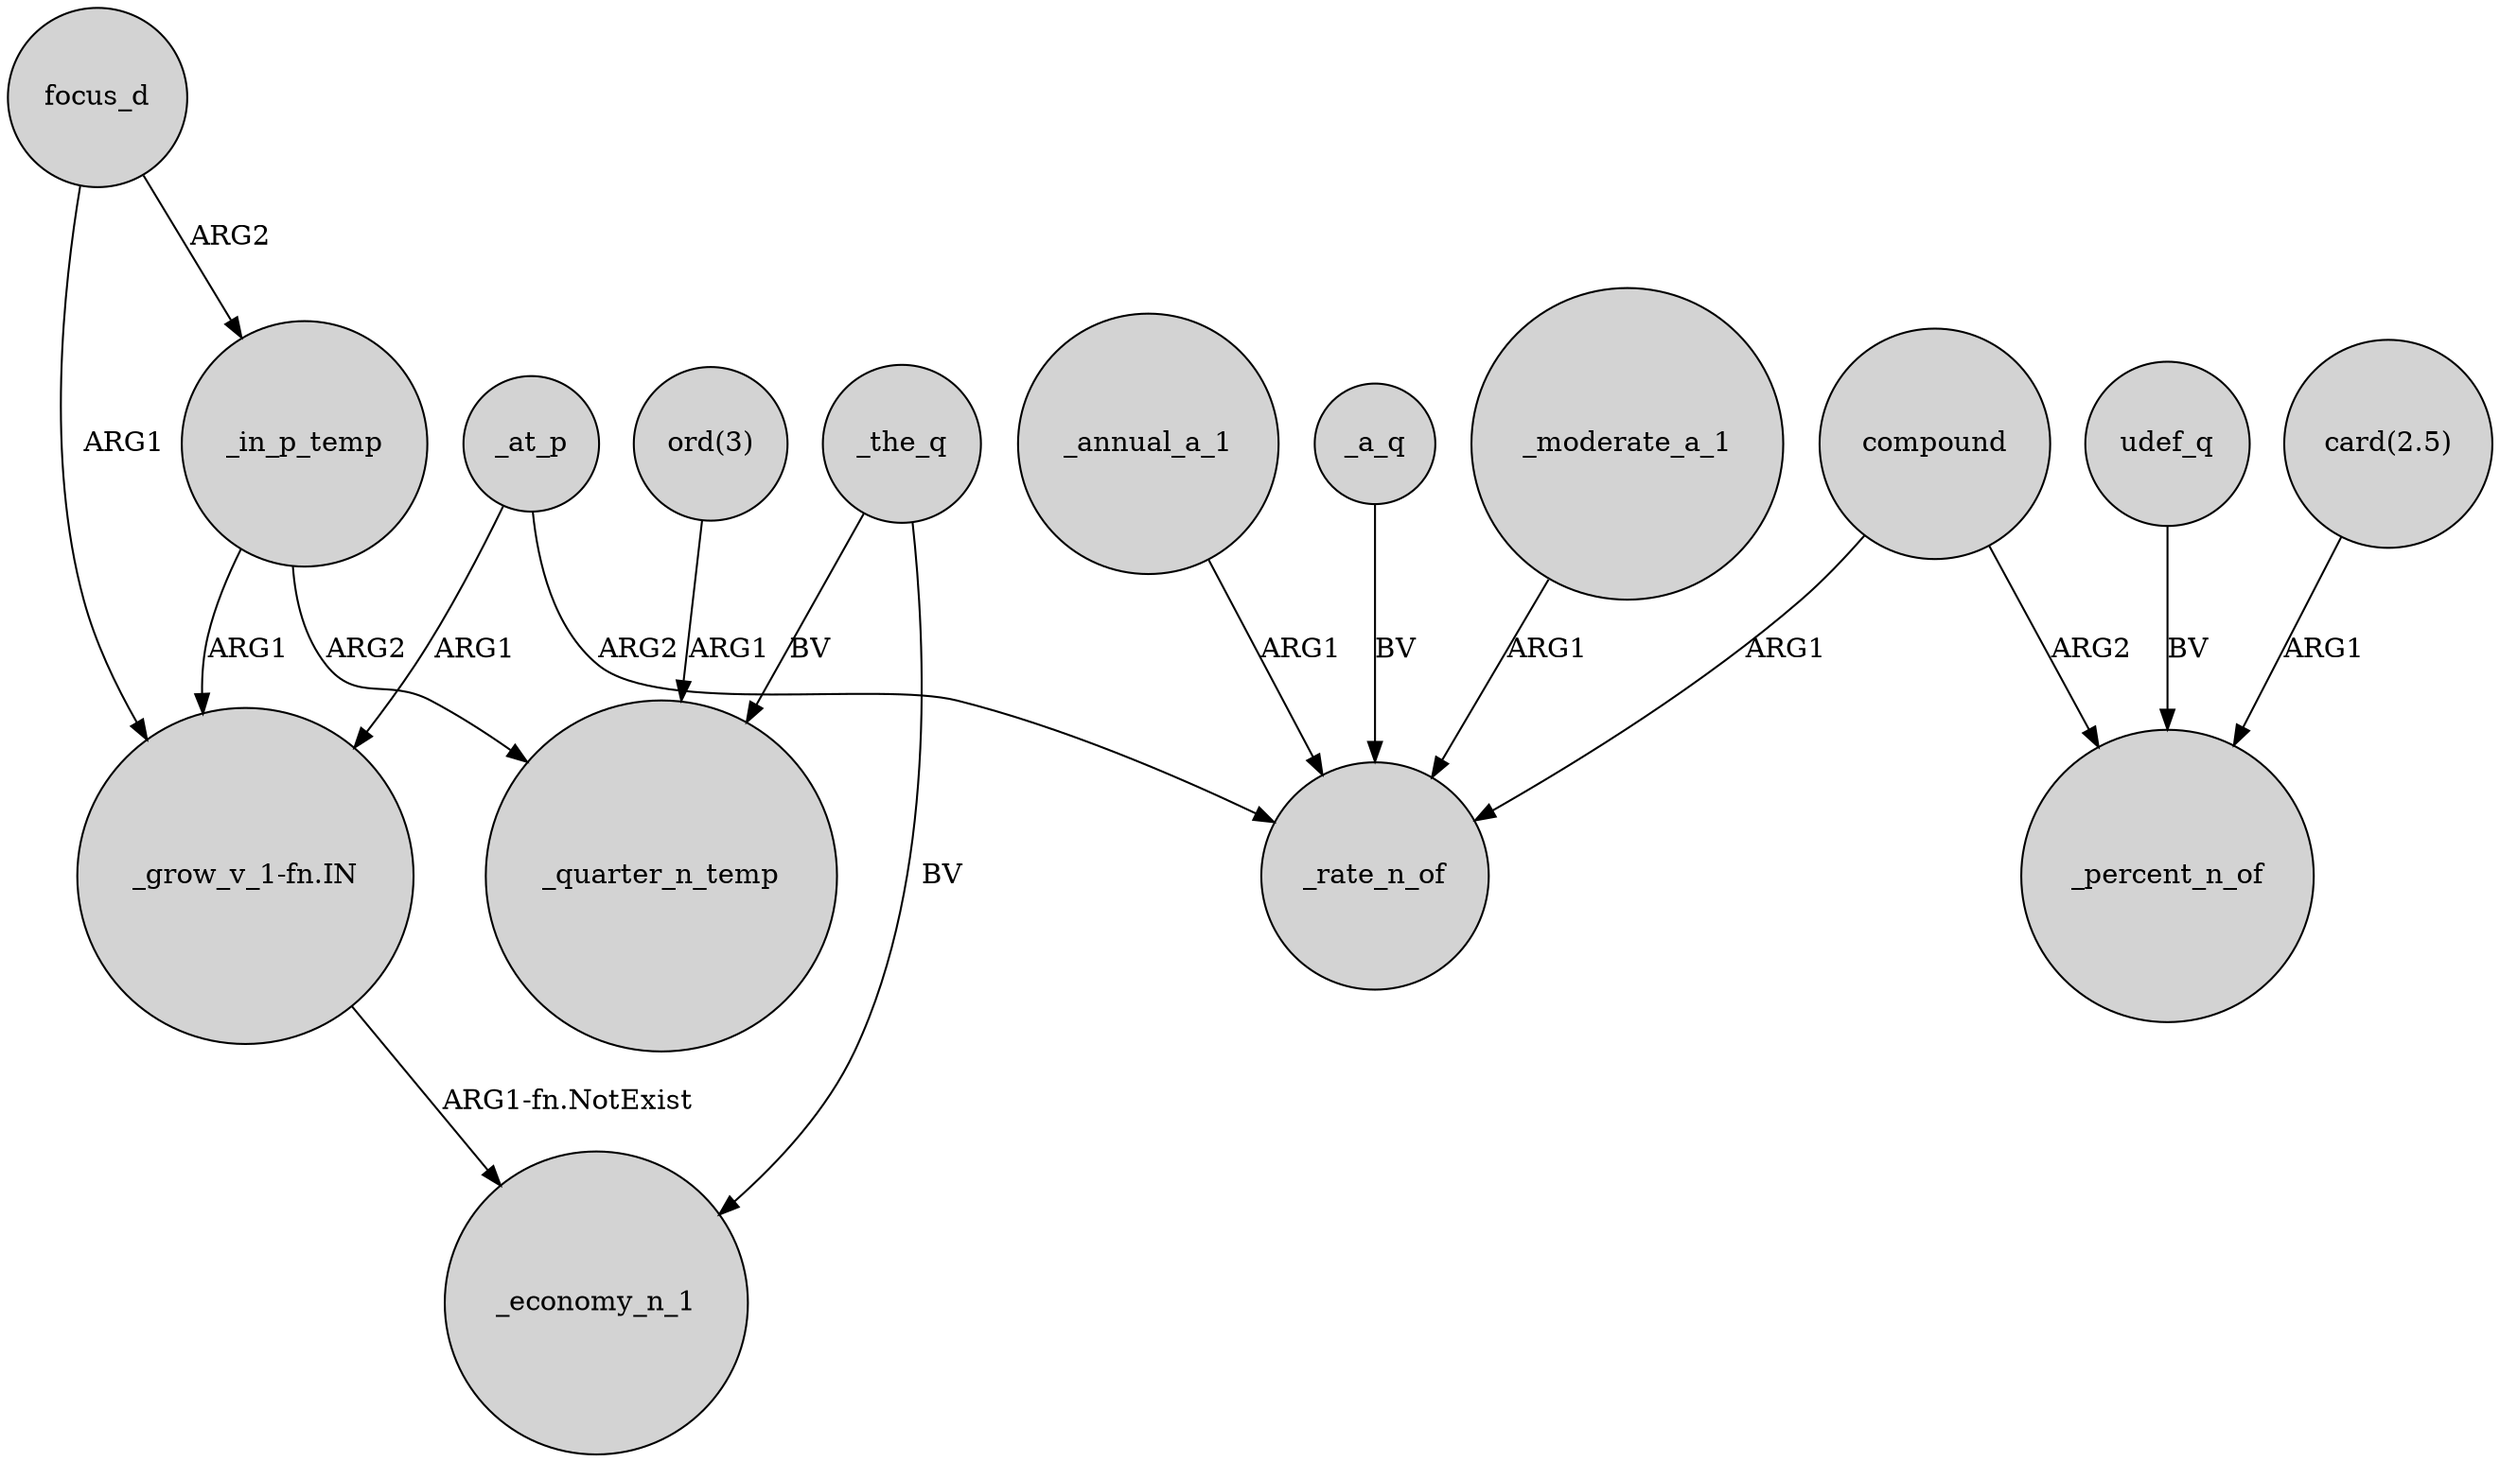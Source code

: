 digraph {
	node [shape=circle style=filled]
	focus_d -> "_grow_v_1-fn.IN" [label=ARG1]
	_the_q -> _quarter_n_temp [label=BV]
	_the_q -> _economy_n_1 [label=BV]
	compound -> _rate_n_of [label=ARG1]
	"_grow_v_1-fn.IN" -> _economy_n_1 [label="ARG1-fn.NotExist"]
	"ord(3)" -> _quarter_n_temp [label=ARG1]
	focus_d -> _in_p_temp [label=ARG2]
	_in_p_temp -> "_grow_v_1-fn.IN" [label=ARG1]
	_a_q -> _rate_n_of [label=BV]
	udef_q -> _percent_n_of [label=BV]
	_at_p -> _rate_n_of [label=ARG2]
	compound -> _percent_n_of [label=ARG2]
	_in_p_temp -> _quarter_n_temp [label=ARG2]
	_moderate_a_1 -> _rate_n_of [label=ARG1]
	"card(2.5)" -> _percent_n_of [label=ARG1]
	_at_p -> "_grow_v_1-fn.IN" [label=ARG1]
	_annual_a_1 -> _rate_n_of [label=ARG1]
}
